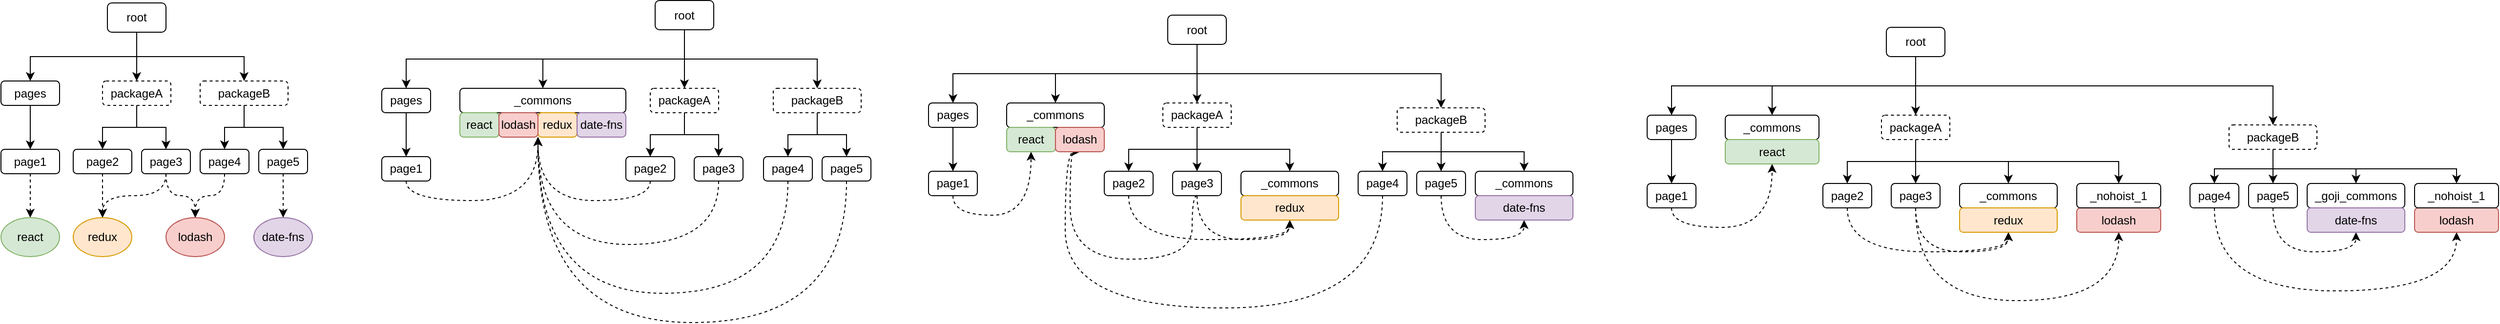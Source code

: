 <mxfile version="15.5.6" type="device"><diagram name="Page-1" id="ad52d381-51e7-2e0d-a935-2d0ddd2fd229"><mxGraphModel dx="1042" dy="622" grid="1" gridSize="10" guides="1" tooltips="1" connect="1" arrows="1" fold="1" page="1" pageScale="1" pageWidth="1100" pageHeight="850" background="none" math="0" shadow="0"><root><mxCell id="0"/><mxCell id="1" parent="0"/><mxCell id="3yMsv1uQLVsavpETTikr-3" value="" style="edgeStyle=orthogonalEdgeStyle;rounded=0;orthogonalLoop=1;jettySize=auto;html=1;" parent="1" source="3yMsv1uQLVsavpETTikr-1" target="3yMsv1uQLVsavpETTikr-2" edge="1"><mxGeometry relative="1" as="geometry"/></mxCell><mxCell id="3yMsv1uQLVsavpETTikr-6" style="edgeStyle=orthogonalEdgeStyle;rounded=0;orthogonalLoop=1;jettySize=auto;html=1;exitX=0.5;exitY=1;exitDx=0;exitDy=0;entryX=0.5;entryY=0;entryDx=0;entryDy=0;" parent="1" source="3yMsv1uQLVsavpETTikr-1" target="3yMsv1uQLVsavpETTikr-5" edge="1"><mxGeometry relative="1" as="geometry"/></mxCell><mxCell id="3yMsv1uQLVsavpETTikr-7" style="edgeStyle=orthogonalEdgeStyle;rounded=0;orthogonalLoop=1;jettySize=auto;html=1;exitX=0.5;exitY=1;exitDx=0;exitDy=0;entryX=0.5;entryY=0;entryDx=0;entryDy=0;" parent="1" source="3yMsv1uQLVsavpETTikr-1" target="3yMsv1uQLVsavpETTikr-4" edge="1"><mxGeometry relative="1" as="geometry"/></mxCell><mxCell id="3yMsv1uQLVsavpETTikr-1" value="root" style="rounded=1;whiteSpace=wrap;html=1;" parent="1" vertex="1"><mxGeometry x="159" y="50" width="60" height="30" as="geometry"/></mxCell><mxCell id="3yMsv1uQLVsavpETTikr-13" style="edgeStyle=orthogonalEdgeStyle;rounded=0;orthogonalLoop=1;jettySize=auto;html=1;exitX=0.5;exitY=1;exitDx=0;exitDy=0;entryX=0.5;entryY=0;entryDx=0;entryDy=0;" parent="1" source="3yMsv1uQLVsavpETTikr-2" target="3yMsv1uQLVsavpETTikr-8" edge="1"><mxGeometry relative="1" as="geometry"/></mxCell><mxCell id="3yMsv1uQLVsavpETTikr-14" style="edgeStyle=orthogonalEdgeStyle;rounded=0;orthogonalLoop=1;jettySize=auto;html=1;exitX=0.5;exitY=1;exitDx=0;exitDy=0;entryX=0.5;entryY=0;entryDx=0;entryDy=0;" parent="1" source="3yMsv1uQLVsavpETTikr-2" target="3yMsv1uQLVsavpETTikr-10" edge="1"><mxGeometry relative="1" as="geometry"/></mxCell><mxCell id="3yMsv1uQLVsavpETTikr-2" value="packageA" style="whiteSpace=wrap;html=1;rounded=1;dashed=1;" parent="1" vertex="1"><mxGeometry x="154" y="130" width="70" height="25" as="geometry"/></mxCell><mxCell id="3yMsv1uQLVsavpETTikr-15" style="edgeStyle=orthogonalEdgeStyle;rounded=0;orthogonalLoop=1;jettySize=auto;html=1;exitX=0.5;exitY=1;exitDx=0;exitDy=0;entryX=0.5;entryY=0;entryDx=0;entryDy=0;" parent="1" source="3yMsv1uQLVsavpETTikr-4" target="3yMsv1uQLVsavpETTikr-11" edge="1"><mxGeometry relative="1" as="geometry"/></mxCell><mxCell id="3yMsv1uQLVsavpETTikr-16" style="edgeStyle=orthogonalEdgeStyle;rounded=0;orthogonalLoop=1;jettySize=auto;html=1;exitX=0.5;exitY=1;exitDx=0;exitDy=0;entryX=0.5;entryY=0;entryDx=0;entryDy=0;" parent="1" source="3yMsv1uQLVsavpETTikr-4" target="3yMsv1uQLVsavpETTikr-12" edge="1"><mxGeometry relative="1" as="geometry"/></mxCell><mxCell id="3yMsv1uQLVsavpETTikr-4" value="packageB" style="whiteSpace=wrap;html=1;rounded=1;dashed=1;" parent="1" vertex="1"><mxGeometry x="254" y="130" width="90" height="25" as="geometry"/></mxCell><mxCell id="3yMsv1uQLVsavpETTikr-17" style="edgeStyle=orthogonalEdgeStyle;rounded=0;orthogonalLoop=1;jettySize=auto;html=1;exitX=0.5;exitY=1;exitDx=0;exitDy=0;entryX=0.5;entryY=0;entryDx=0;entryDy=0;" parent="1" source="3yMsv1uQLVsavpETTikr-5" target="3yMsv1uQLVsavpETTikr-9" edge="1"><mxGeometry relative="1" as="geometry"/></mxCell><mxCell id="3yMsv1uQLVsavpETTikr-5" value="pages" style="whiteSpace=wrap;html=1;rounded=1;" parent="1" vertex="1"><mxGeometry x="50" y="130" width="60" height="25" as="geometry"/></mxCell><mxCell id="3yMsv1uQLVsavpETTikr-23" style="edgeStyle=orthogonalEdgeStyle;curved=1;orthogonalLoop=1;jettySize=auto;html=1;exitX=0.5;exitY=1;exitDx=0;exitDy=0;entryX=0.5;entryY=0;entryDx=0;entryDy=0;dashed=1;" parent="1" source="3yMsv1uQLVsavpETTikr-8" target="3yMsv1uQLVsavpETTikr-19" edge="1"><mxGeometry relative="1" as="geometry"/></mxCell><mxCell id="3yMsv1uQLVsavpETTikr-8" value="page2" style="whiteSpace=wrap;html=1;rounded=1;" parent="1" vertex="1"><mxGeometry x="124" y="200" width="60" height="25" as="geometry"/></mxCell><mxCell id="3yMsv1uQLVsavpETTikr-22" style="edgeStyle=orthogonalEdgeStyle;orthogonalLoop=1;jettySize=auto;html=1;exitX=0.5;exitY=1;exitDx=0;exitDy=0;entryX=0.5;entryY=0;entryDx=0;entryDy=0;curved=1;dashed=1;" parent="1" source="3yMsv1uQLVsavpETTikr-9" target="3yMsv1uQLVsavpETTikr-18" edge="1"><mxGeometry relative="1" as="geometry"/></mxCell><mxCell id="3yMsv1uQLVsavpETTikr-9" value="page1" style="whiteSpace=wrap;html=1;rounded=1;" parent="1" vertex="1"><mxGeometry x="50" y="200" width="60" height="25" as="geometry"/></mxCell><mxCell id="3yMsv1uQLVsavpETTikr-24" style="edgeStyle=orthogonalEdgeStyle;curved=1;orthogonalLoop=1;jettySize=auto;html=1;exitX=0.5;exitY=1;exitDx=0;exitDy=0;entryX=0.5;entryY=0;entryDx=0;entryDy=0;dashed=1;" parent="1" source="3yMsv1uQLVsavpETTikr-10" target="3yMsv1uQLVsavpETTikr-19" edge="1"><mxGeometry relative="1" as="geometry"/></mxCell><mxCell id="3yMsv1uQLVsavpETTikr-25" style="edgeStyle=orthogonalEdgeStyle;curved=1;orthogonalLoop=1;jettySize=auto;html=1;exitX=0.5;exitY=1;exitDx=0;exitDy=0;entryX=0.5;entryY=0;entryDx=0;entryDy=0;dashed=1;" parent="1" source="3yMsv1uQLVsavpETTikr-10" target="3yMsv1uQLVsavpETTikr-20" edge="1"><mxGeometry relative="1" as="geometry"/></mxCell><mxCell id="3yMsv1uQLVsavpETTikr-10" value="page3" style="whiteSpace=wrap;html=1;rounded=1;" parent="1" vertex="1"><mxGeometry x="194" y="200" width="50" height="25" as="geometry"/></mxCell><mxCell id="3yMsv1uQLVsavpETTikr-26" style="edgeStyle=orthogonalEdgeStyle;curved=1;orthogonalLoop=1;jettySize=auto;html=1;exitX=0.5;exitY=1;exitDx=0;exitDy=0;entryX=0.5;entryY=0;entryDx=0;entryDy=0;dashed=1;" parent="1" source="3yMsv1uQLVsavpETTikr-11" target="3yMsv1uQLVsavpETTikr-20" edge="1"><mxGeometry relative="1" as="geometry"/></mxCell><mxCell id="3yMsv1uQLVsavpETTikr-11" value="page4" style="whiteSpace=wrap;html=1;rounded=1;" parent="1" vertex="1"><mxGeometry x="254" y="200" width="50" height="25" as="geometry"/></mxCell><mxCell id="3yMsv1uQLVsavpETTikr-27" style="edgeStyle=orthogonalEdgeStyle;curved=1;orthogonalLoop=1;jettySize=auto;html=1;exitX=0.5;exitY=1;exitDx=0;exitDy=0;entryX=0.5;entryY=0;entryDx=0;entryDy=0;dashed=1;" parent="1" source="3yMsv1uQLVsavpETTikr-12" target="3yMsv1uQLVsavpETTikr-21" edge="1"><mxGeometry relative="1" as="geometry"/></mxCell><mxCell id="3yMsv1uQLVsavpETTikr-12" value="page5" style="whiteSpace=wrap;html=1;rounded=1;" parent="1" vertex="1"><mxGeometry x="314" y="200" width="50" height="25" as="geometry"/></mxCell><mxCell id="3yMsv1uQLVsavpETTikr-18" value="react" style="ellipse;whiteSpace=wrap;html=1;fillColor=#d5e8d4;strokeColor=#82b366;" parent="1" vertex="1"><mxGeometry x="50" y="270" width="60" height="40" as="geometry"/></mxCell><mxCell id="3yMsv1uQLVsavpETTikr-19" value="redux" style="ellipse;whiteSpace=wrap;html=1;fillColor=#ffe6cc;strokeColor=#d79b00;" parent="1" vertex="1"><mxGeometry x="124" y="270" width="60" height="40" as="geometry"/></mxCell><mxCell id="3yMsv1uQLVsavpETTikr-20" value="lodash" style="ellipse;whiteSpace=wrap;html=1;fillColor=#f8cecc;strokeColor=#b85450;" parent="1" vertex="1"><mxGeometry x="219" y="270" width="60" height="40" as="geometry"/></mxCell><mxCell id="3yMsv1uQLVsavpETTikr-21" value="date-fns" style="ellipse;whiteSpace=wrap;html=1;fillColor=#e1d5e7;strokeColor=#9673a6;" parent="1" vertex="1"><mxGeometry x="309" y="270" width="60" height="40" as="geometry"/></mxCell><mxCell id="3yMsv1uQLVsavpETTikr-29" value="" style="edgeStyle=orthogonalEdgeStyle;rounded=0;orthogonalLoop=1;jettySize=auto;html=1;" parent="1" source="3yMsv1uQLVsavpETTikr-32" target="3yMsv1uQLVsavpETTikr-35" edge="1"><mxGeometry relative="1" as="geometry"/></mxCell><mxCell id="3yMsv1uQLVsavpETTikr-30" style="edgeStyle=orthogonalEdgeStyle;rounded=0;orthogonalLoop=1;jettySize=auto;html=1;exitX=0.5;exitY=1;exitDx=0;exitDy=0;entryX=0.5;entryY=0;entryDx=0;entryDy=0;" parent="1" source="3yMsv1uQLVsavpETTikr-32" target="3yMsv1uQLVsavpETTikr-40" edge="1"><mxGeometry relative="1" as="geometry"/></mxCell><mxCell id="3yMsv1uQLVsavpETTikr-31" style="edgeStyle=orthogonalEdgeStyle;rounded=0;orthogonalLoop=1;jettySize=auto;html=1;exitX=0.5;exitY=1;exitDx=0;exitDy=0;entryX=0.5;entryY=0;entryDx=0;entryDy=0;" parent="1" source="3yMsv1uQLVsavpETTikr-32" target="3yMsv1uQLVsavpETTikr-38" edge="1"><mxGeometry relative="1" as="geometry"><Array as="points"><mxPoint x="1275" y="122.54"/><mxPoint x="1525" y="122.54"/></Array></mxGeometry></mxCell><mxCell id="3yMsv1uQLVsavpETTikr-32" value="root" style="rounded=1;whiteSpace=wrap;html=1;" parent="1" vertex="1"><mxGeometry x="1245" y="62.54" width="60" height="30" as="geometry"/></mxCell><mxCell id="3yMsv1uQLVsavpETTikr-33" style="edgeStyle=orthogonalEdgeStyle;rounded=0;orthogonalLoop=1;jettySize=auto;html=1;exitX=0.5;exitY=1;exitDx=0;exitDy=0;entryX=0.5;entryY=0;entryDx=0;entryDy=0;" parent="1" source="3yMsv1uQLVsavpETTikr-35" target="3yMsv1uQLVsavpETTikr-42" edge="1"><mxGeometry relative="1" as="geometry"/></mxCell><mxCell id="3yMsv1uQLVsavpETTikr-34" style="edgeStyle=orthogonalEdgeStyle;rounded=0;orthogonalLoop=1;jettySize=auto;html=1;exitX=0.5;exitY=1;exitDx=0;exitDy=0;entryX=0.5;entryY=0;entryDx=0;entryDy=0;" parent="1" source="3yMsv1uQLVsavpETTikr-35" target="3yMsv1uQLVsavpETTikr-47" edge="1"><mxGeometry relative="1" as="geometry"/></mxCell><mxCell id="3yMsv1uQLVsavpETTikr-35" value="packageA" style="whiteSpace=wrap;html=1;rounded=1;dashed=1;" parent="1" vertex="1"><mxGeometry x="1240" y="152.54" width="70" height="25" as="geometry"/></mxCell><mxCell id="3yMsv1uQLVsavpETTikr-36" style="edgeStyle=orthogonalEdgeStyle;rounded=0;orthogonalLoop=1;jettySize=auto;html=1;exitX=0.5;exitY=1;exitDx=0;exitDy=0;entryX=0.5;entryY=0;entryDx=0;entryDy=0;" parent="1" source="3yMsv1uQLVsavpETTikr-38" target="3yMsv1uQLVsavpETTikr-49" edge="1"><mxGeometry relative="1" as="geometry"/></mxCell><mxCell id="3yMsv1uQLVsavpETTikr-37" style="edgeStyle=orthogonalEdgeStyle;rounded=0;orthogonalLoop=1;jettySize=auto;html=1;exitX=0.5;exitY=1;exitDx=0;exitDy=0;entryX=0.5;entryY=0;entryDx=0;entryDy=0;" parent="1" source="3yMsv1uQLVsavpETTikr-38" target="3yMsv1uQLVsavpETTikr-51" edge="1"><mxGeometry relative="1" as="geometry"/></mxCell><mxCell id="3yMsv1uQLVsavpETTikr-38" value="packageB" style="whiteSpace=wrap;html=1;rounded=1;dashed=1;" parent="1" vertex="1"><mxGeometry x="1480" y="157.54" width="90" height="25" as="geometry"/></mxCell><mxCell id="3yMsv1uQLVsavpETTikr-39" style="edgeStyle=orthogonalEdgeStyle;rounded=0;orthogonalLoop=1;jettySize=auto;html=1;exitX=0.5;exitY=1;exitDx=0;exitDy=0;entryX=0.5;entryY=0;entryDx=0;entryDy=0;" parent="1" source="3yMsv1uQLVsavpETTikr-40" target="3yMsv1uQLVsavpETTikr-44" edge="1"><mxGeometry relative="1" as="geometry"/></mxCell><mxCell id="3yMsv1uQLVsavpETTikr-40" value="pages" style="whiteSpace=wrap;html=1;rounded=1;" parent="1" vertex="1"><mxGeometry x="1000" y="152.54" width="50" height="25" as="geometry"/></mxCell><mxCell id="3yMsv1uQLVsavpETTikr-73" style="edgeStyle=orthogonalEdgeStyle;curved=1;orthogonalLoop=1;jettySize=auto;html=1;exitX=0.5;exitY=1;exitDx=0;exitDy=0;entryX=0.5;entryY=1;entryDx=0;entryDy=0;dashed=1;" parent="1" source="3yMsv1uQLVsavpETTikr-42" target="3yMsv1uQLVsavpETTikr-61" edge="1"><mxGeometry relative="1" as="geometry"/></mxCell><mxCell id="3yMsv1uQLVsavpETTikr-42" value="page2" style="whiteSpace=wrap;html=1;rounded=1;" parent="1" vertex="1"><mxGeometry x="1180" y="222.54" width="50" height="25" as="geometry"/></mxCell><mxCell id="3yMsv1uQLVsavpETTikr-43" style="edgeStyle=orthogonalEdgeStyle;orthogonalLoop=1;jettySize=auto;html=1;exitX=0.5;exitY=1;exitDx=0;exitDy=0;entryX=0.5;entryY=1;entryDx=0;entryDy=0;curved=1;dashed=1;" parent="1" source="3yMsv1uQLVsavpETTikr-44" target="3yMsv1uQLVsavpETTikr-57" edge="1"><mxGeometry relative="1" as="geometry"><mxPoint x="1006" y="302.54" as="targetPoint"/></mxGeometry></mxCell><mxCell id="3yMsv1uQLVsavpETTikr-44" value="page1" style="whiteSpace=wrap;html=1;rounded=1;" parent="1" vertex="1"><mxGeometry x="1000" y="222.54" width="50" height="25" as="geometry"/></mxCell><mxCell id="3yMsv1uQLVsavpETTikr-71" style="edgeStyle=orthogonalEdgeStyle;curved=1;orthogonalLoop=1;jettySize=auto;html=1;exitX=0.5;exitY=1;exitDx=0;exitDy=0;entryX=0.5;entryY=1;entryDx=0;entryDy=0;dashed=1;" parent="1" source="3yMsv1uQLVsavpETTikr-47" target="3yMsv1uQLVsavpETTikr-62" edge="1"><mxGeometry relative="1" as="geometry"><Array as="points"><mxPoint x="1270" y="247.54"/><mxPoint x="1270" y="312.54"/><mxPoint x="1145" y="312.54"/></Array></mxGeometry></mxCell><mxCell id="3yMsv1uQLVsavpETTikr-72" style="edgeStyle=orthogonalEdgeStyle;curved=1;orthogonalLoop=1;jettySize=auto;html=1;exitX=0.5;exitY=1;exitDx=0;exitDy=0;entryX=0.5;entryY=1;entryDx=0;entryDy=0;dashed=1;" parent="1" source="3yMsv1uQLVsavpETTikr-47" target="3yMsv1uQLVsavpETTikr-61" edge="1"><mxGeometry relative="1" as="geometry"/></mxCell><mxCell id="3yMsv1uQLVsavpETTikr-47" value="page3" style="whiteSpace=wrap;html=1;rounded=1;" parent="1" vertex="1"><mxGeometry x="1250" y="222.54" width="50" height="25" as="geometry"/></mxCell><mxCell id="3yMsv1uQLVsavpETTikr-48" style="edgeStyle=orthogonalEdgeStyle;curved=1;orthogonalLoop=1;jettySize=auto;html=1;exitX=0.5;exitY=1;exitDx=0;exitDy=0;entryX=0.5;entryY=1;entryDx=0;entryDy=0;dashed=1;" parent="1" source="3yMsv1uQLVsavpETTikr-49" target="3yMsv1uQLVsavpETTikr-62" edge="1"><mxGeometry relative="1" as="geometry"><mxPoint x="1426" y="342.54" as="targetPoint"/><Array as="points"><mxPoint x="1465" y="362.54"/><mxPoint x="1140" y="362.54"/><mxPoint x="1140" y="202.54"/></Array></mxGeometry></mxCell><mxCell id="3yMsv1uQLVsavpETTikr-49" value="page4" style="whiteSpace=wrap;html=1;rounded=1;" parent="1" vertex="1"><mxGeometry x="1440" y="222.54" width="50" height="25" as="geometry"/></mxCell><mxCell id="3yMsv1uQLVsavpETTikr-50" style="edgeStyle=orthogonalEdgeStyle;curved=1;orthogonalLoop=1;jettySize=auto;html=1;exitX=0.5;exitY=1;exitDx=0;exitDy=0;entryX=0.5;entryY=1;entryDx=0;entryDy=0;dashed=1;" parent="1" source="3yMsv1uQLVsavpETTikr-51" target="3yMsv1uQLVsavpETTikr-67" edge="1"><mxGeometry relative="1" as="geometry"><mxPoint x="1656" y="302.54" as="targetPoint"/></mxGeometry></mxCell><mxCell id="3yMsv1uQLVsavpETTikr-51" value="page5" style="whiteSpace=wrap;html=1;rounded=1;" parent="1" vertex="1"><mxGeometry x="1500" y="222.54" width="50" height="25" as="geometry"/></mxCell><mxCell id="3yMsv1uQLVsavpETTikr-56" value="_commons" style="whiteSpace=wrap;html=1;rounded=1;" parent="1" vertex="1"><mxGeometry x="1080" y="152.54" width="100" height="25" as="geometry"/></mxCell><mxCell id="3yMsv1uQLVsavpETTikr-57" value="react" style="rounded=1;whiteSpace=wrap;html=1;fillColor=#d5e8d4;strokeColor=#82b366;" parent="1" vertex="1"><mxGeometry x="1080" y="177.54" width="50" height="25" as="geometry"/></mxCell><mxCell id="3yMsv1uQLVsavpETTikr-59" style="edgeStyle=orthogonalEdgeStyle;rounded=0;orthogonalLoop=1;jettySize=auto;html=1;exitX=0.5;exitY=1;exitDx=0;exitDy=0;entryX=0.5;entryY=0;entryDx=0;entryDy=0;" parent="1" source="3yMsv1uQLVsavpETTikr-32" target="3yMsv1uQLVsavpETTikr-56" edge="1"><mxGeometry relative="1" as="geometry"><mxPoint x="1295" y="112.54" as="sourcePoint"/><mxPoint x="965" y="162.54" as="targetPoint"/></mxGeometry></mxCell><mxCell id="3yMsv1uQLVsavpETTikr-60" value="_commons" style="whiteSpace=wrap;html=1;rounded=1;" parent="1" vertex="1"><mxGeometry x="1320" y="222.54" width="100" height="25" as="geometry"/></mxCell><mxCell id="3yMsv1uQLVsavpETTikr-61" value="redux" style="rounded=1;whiteSpace=wrap;html=1;fillColor=#ffe6cc;strokeColor=#d79b00;" parent="1" vertex="1"><mxGeometry x="1320" y="247.54" width="100" height="25" as="geometry"/></mxCell><mxCell id="3yMsv1uQLVsavpETTikr-62" value="lodash" style="rounded=1;whiteSpace=wrap;html=1;fillColor=#f8cecc;strokeColor=#b85450;" parent="1" vertex="1"><mxGeometry x="1130" y="177.54" width="50" height="25" as="geometry"/></mxCell><mxCell id="3yMsv1uQLVsavpETTikr-65" style="edgeStyle=orthogonalEdgeStyle;rounded=0;orthogonalLoop=1;jettySize=auto;html=1;exitX=0.5;exitY=1;exitDx=0;exitDy=0;entryX=0.5;entryY=0;entryDx=0;entryDy=0;" parent="1" source="3yMsv1uQLVsavpETTikr-35" target="3yMsv1uQLVsavpETTikr-60" edge="1"><mxGeometry relative="1" as="geometry"><mxPoint x="1375" y="187.54" as="sourcePoint"/><mxPoint x="1315" y="232.54" as="targetPoint"/></mxGeometry></mxCell><mxCell id="3yMsv1uQLVsavpETTikr-66" value="_commons" style="whiteSpace=wrap;html=1;rounded=1;" parent="1" vertex="1"><mxGeometry x="1560" y="222.54" width="100" height="25" as="geometry"/></mxCell><mxCell id="3yMsv1uQLVsavpETTikr-67" value="date-fns" style="rounded=1;whiteSpace=wrap;html=1;fillColor=#e1d5e7;strokeColor=#9673a6;" parent="1" vertex="1"><mxGeometry x="1560" y="247.54" width="100" height="25" as="geometry"/></mxCell><mxCell id="3yMsv1uQLVsavpETTikr-68" style="edgeStyle=orthogonalEdgeStyle;rounded=0;orthogonalLoop=1;jettySize=auto;html=1;exitX=0.5;exitY=1;exitDx=0;exitDy=0;entryX=0.5;entryY=0;entryDx=0;entryDy=0;" parent="1" source="3yMsv1uQLVsavpETTikr-38" target="3yMsv1uQLVsavpETTikr-66" edge="1"><mxGeometry relative="1" as="geometry"><mxPoint x="1665" y="187.54" as="sourcePoint"/><mxPoint x="1545" y="232.54" as="targetPoint"/></mxGeometry></mxCell><mxCell id="3yMsv1uQLVsavpETTikr-74" value="" style="edgeStyle=orthogonalEdgeStyle;rounded=0;orthogonalLoop=1;jettySize=auto;html=1;" parent="1" source="3yMsv1uQLVsavpETTikr-77" target="3yMsv1uQLVsavpETTikr-80" edge="1"><mxGeometry relative="1" as="geometry"/></mxCell><mxCell id="3yMsv1uQLVsavpETTikr-75" style="edgeStyle=orthogonalEdgeStyle;rounded=0;orthogonalLoop=1;jettySize=auto;html=1;exitX=0.5;exitY=1;exitDx=0;exitDy=0;entryX=0.5;entryY=0;entryDx=0;entryDy=0;" parent="1" source="3yMsv1uQLVsavpETTikr-77" target="3yMsv1uQLVsavpETTikr-85" edge="1"><mxGeometry relative="1" as="geometry"/></mxCell><mxCell id="3yMsv1uQLVsavpETTikr-76" style="edgeStyle=orthogonalEdgeStyle;rounded=0;orthogonalLoop=1;jettySize=auto;html=1;exitX=0.5;exitY=1;exitDx=0;exitDy=0;entryX=0.5;entryY=0;entryDx=0;entryDy=0;" parent="1" source="3yMsv1uQLVsavpETTikr-77" target="3yMsv1uQLVsavpETTikr-83" edge="1"><mxGeometry relative="1" as="geometry"><Array as="points"><mxPoint x="2011" y="135.04"/><mxPoint x="2377" y="135.04"/></Array></mxGeometry></mxCell><mxCell id="3yMsv1uQLVsavpETTikr-77" value="root" style="rounded=1;whiteSpace=wrap;html=1;" parent="1" vertex="1"><mxGeometry x="1981" y="75.04" width="60" height="30" as="geometry"/></mxCell><mxCell id="3yMsv1uQLVsavpETTikr-78" style="edgeStyle=orthogonalEdgeStyle;rounded=0;orthogonalLoop=1;jettySize=auto;html=1;exitX=0.5;exitY=1;exitDx=0;exitDy=0;entryX=0.5;entryY=0;entryDx=0;entryDy=0;" parent="1" source="3yMsv1uQLVsavpETTikr-80" target="3yMsv1uQLVsavpETTikr-87" edge="1"><mxGeometry relative="1" as="geometry"/></mxCell><mxCell id="3yMsv1uQLVsavpETTikr-79" style="edgeStyle=orthogonalEdgeStyle;rounded=0;orthogonalLoop=1;jettySize=auto;html=1;exitX=0.5;exitY=1;exitDx=0;exitDy=0;entryX=0.5;entryY=0;entryDx=0;entryDy=0;" parent="1" source="3yMsv1uQLVsavpETTikr-80" target="3yMsv1uQLVsavpETTikr-92" edge="1"><mxGeometry relative="1" as="geometry"/></mxCell><mxCell id="3yMsv1uQLVsavpETTikr-80" value="packageA" style="whiteSpace=wrap;html=1;rounded=1;dashed=1;" parent="1" vertex="1"><mxGeometry x="1976" y="165.04" width="70" height="25" as="geometry"/></mxCell><mxCell id="3yMsv1uQLVsavpETTikr-81" style="edgeStyle=orthogonalEdgeStyle;rounded=0;orthogonalLoop=1;jettySize=auto;html=1;exitX=0.5;exitY=1;exitDx=0;exitDy=0;entryX=0.5;entryY=0;entryDx=0;entryDy=0;" parent="1" source="3yMsv1uQLVsavpETTikr-83" target="3yMsv1uQLVsavpETTikr-94" edge="1"><mxGeometry relative="1" as="geometry"/></mxCell><mxCell id="3yMsv1uQLVsavpETTikr-82" style="edgeStyle=orthogonalEdgeStyle;rounded=0;orthogonalLoop=1;jettySize=auto;html=1;exitX=0.5;exitY=1;exitDx=0;exitDy=0;entryX=0.5;entryY=0;entryDx=0;entryDy=0;" parent="1" source="3yMsv1uQLVsavpETTikr-83" target="3yMsv1uQLVsavpETTikr-96" edge="1"><mxGeometry relative="1" as="geometry"/></mxCell><mxCell id="iMiT7_B_lI-NU_l9XyuN-36" style="edgeStyle=orthogonalEdgeStyle;rounded=0;orthogonalLoop=1;jettySize=auto;html=1;exitX=0.5;exitY=1;exitDx=0;exitDy=0;entryX=0.5;entryY=0;entryDx=0;entryDy=0;" edge="1" parent="1" source="3yMsv1uQLVsavpETTikr-83" target="3yMsv1uQLVsavpETTikr-113"><mxGeometry relative="1" as="geometry"><Array as="points"><mxPoint x="2377" y="220"/><mxPoint x="2565" y="220"/></Array></mxGeometry></mxCell><mxCell id="3yMsv1uQLVsavpETTikr-83" value="packageB" style="whiteSpace=wrap;html=1;rounded=1;dashed=1;" parent="1" vertex="1"><mxGeometry x="2332" y="175.04" width="90" height="25" as="geometry"/></mxCell><mxCell id="3yMsv1uQLVsavpETTikr-84" style="edgeStyle=orthogonalEdgeStyle;rounded=0;orthogonalLoop=1;jettySize=auto;html=1;exitX=0.5;exitY=1;exitDx=0;exitDy=0;entryX=0.5;entryY=0;entryDx=0;entryDy=0;" parent="1" source="3yMsv1uQLVsavpETTikr-85" target="3yMsv1uQLVsavpETTikr-89" edge="1"><mxGeometry relative="1" as="geometry"/></mxCell><mxCell id="3yMsv1uQLVsavpETTikr-85" value="pages" style="whiteSpace=wrap;html=1;rounded=1;" parent="1" vertex="1"><mxGeometry x="1736" y="165.04" width="50" height="25" as="geometry"/></mxCell><mxCell id="3yMsv1uQLVsavpETTikr-86" style="edgeStyle=orthogonalEdgeStyle;curved=1;orthogonalLoop=1;jettySize=auto;html=1;exitX=0.5;exitY=1;exitDx=0;exitDy=0;entryX=0.5;entryY=1;entryDx=0;entryDy=0;dashed=1;" parent="1" source="3yMsv1uQLVsavpETTikr-87" target="3yMsv1uQLVsavpETTikr-101" edge="1"><mxGeometry relative="1" as="geometry"/></mxCell><mxCell id="3yMsv1uQLVsavpETTikr-87" value="page2" style="whiteSpace=wrap;html=1;rounded=1;" parent="1" vertex="1"><mxGeometry x="1916" y="235.04" width="50" height="25" as="geometry"/></mxCell><mxCell id="3yMsv1uQLVsavpETTikr-88" style="edgeStyle=orthogonalEdgeStyle;orthogonalLoop=1;jettySize=auto;html=1;exitX=0.5;exitY=1;exitDx=0;exitDy=0;entryX=0.5;entryY=1;entryDx=0;entryDy=0;curved=1;dashed=1;" parent="1" source="3yMsv1uQLVsavpETTikr-89" target="3yMsv1uQLVsavpETTikr-98" edge="1"><mxGeometry relative="1" as="geometry"><mxPoint x="1742" y="315.04" as="targetPoint"/></mxGeometry></mxCell><mxCell id="3yMsv1uQLVsavpETTikr-89" value="page1" style="whiteSpace=wrap;html=1;rounded=1;" parent="1" vertex="1"><mxGeometry x="1736" y="235.04" width="50" height="25" as="geometry"/></mxCell><mxCell id="3yMsv1uQLVsavpETTikr-91" style="edgeStyle=orthogonalEdgeStyle;curved=1;orthogonalLoop=1;jettySize=auto;html=1;exitX=0.5;exitY=1;exitDx=0;exitDy=0;entryX=0.5;entryY=1;entryDx=0;entryDy=0;dashed=1;" parent="1" source="3yMsv1uQLVsavpETTikr-92" target="3yMsv1uQLVsavpETTikr-101" edge="1"><mxGeometry relative="1" as="geometry"/></mxCell><mxCell id="3yMsv1uQLVsavpETTikr-115" style="edgeStyle=orthogonalEdgeStyle;curved=1;orthogonalLoop=1;jettySize=auto;html=1;exitX=0.5;exitY=1;exitDx=0;exitDy=0;entryX=0.5;entryY=1;entryDx=0;entryDy=0;dashed=1;" parent="1" source="3yMsv1uQLVsavpETTikr-92" target="3yMsv1uQLVsavpETTikr-107" edge="1"><mxGeometry relative="1" as="geometry"><Array as="points"><mxPoint x="2011" y="355.04"/><mxPoint x="2219" y="355.04"/></Array></mxGeometry></mxCell><mxCell id="3yMsv1uQLVsavpETTikr-92" value="page3" style="whiteSpace=wrap;html=1;rounded=1;" parent="1" vertex="1"><mxGeometry x="1986" y="235.04" width="50" height="25" as="geometry"/></mxCell><mxCell id="3yMsv1uQLVsavpETTikr-114" style="edgeStyle=orthogonalEdgeStyle;curved=1;orthogonalLoop=1;jettySize=auto;html=1;exitX=0.5;exitY=1;exitDx=0;exitDy=0;entryX=0.5;entryY=1;entryDx=0;entryDy=0;dashed=1;" parent="1" source="3yMsv1uQLVsavpETTikr-94" target="3yMsv1uQLVsavpETTikr-112" edge="1"><mxGeometry relative="1" as="geometry"><Array as="points"><mxPoint x="2317" y="345.04"/><mxPoint x="2565" y="345.04"/></Array></mxGeometry></mxCell><mxCell id="3yMsv1uQLVsavpETTikr-94" value="page4" style="whiteSpace=wrap;html=1;rounded=1;" parent="1" vertex="1"><mxGeometry x="2292" y="235.04" width="50" height="25" as="geometry"/></mxCell><mxCell id="3yMsv1uQLVsavpETTikr-95" style="edgeStyle=orthogonalEdgeStyle;curved=1;orthogonalLoop=1;jettySize=auto;html=1;exitX=0.5;exitY=1;exitDx=0;exitDy=0;entryX=0.5;entryY=1;entryDx=0;entryDy=0;dashed=1;" parent="1" source="3yMsv1uQLVsavpETTikr-96" target="3yMsv1uQLVsavpETTikr-105" edge="1"><mxGeometry relative="1" as="geometry"><mxPoint x="2508" y="320.04" as="targetPoint"/></mxGeometry></mxCell><mxCell id="3yMsv1uQLVsavpETTikr-96" value="page5" style="whiteSpace=wrap;html=1;rounded=1;" parent="1" vertex="1"><mxGeometry x="2352" y="235.04" width="50" height="25" as="geometry"/></mxCell><mxCell id="3yMsv1uQLVsavpETTikr-97" value="_commons" style="whiteSpace=wrap;html=1;rounded=1;" parent="1" vertex="1"><mxGeometry x="1816" y="165.04" width="96" height="25" as="geometry"/></mxCell><mxCell id="3yMsv1uQLVsavpETTikr-98" value="react" style="rounded=1;whiteSpace=wrap;html=1;fillColor=#d5e8d4;strokeColor=#82b366;" parent="1" vertex="1"><mxGeometry x="1816" y="190.04" width="96" height="25" as="geometry"/></mxCell><mxCell id="3yMsv1uQLVsavpETTikr-99" style="edgeStyle=orthogonalEdgeStyle;rounded=0;orthogonalLoop=1;jettySize=auto;html=1;exitX=0.5;exitY=1;exitDx=0;exitDy=0;entryX=0.5;entryY=0;entryDx=0;entryDy=0;" parent="1" source="3yMsv1uQLVsavpETTikr-77" target="3yMsv1uQLVsavpETTikr-97" edge="1"><mxGeometry relative="1" as="geometry"><mxPoint x="2031" y="125.04" as="sourcePoint"/><mxPoint x="1701" y="175.04" as="targetPoint"/></mxGeometry></mxCell><mxCell id="3yMsv1uQLVsavpETTikr-100" value="_commons" style="whiteSpace=wrap;html=1;rounded=1;" parent="1" vertex="1"><mxGeometry x="2056" y="235.04" width="100" height="25" as="geometry"/></mxCell><mxCell id="3yMsv1uQLVsavpETTikr-101" value="redux" style="rounded=1;whiteSpace=wrap;html=1;fillColor=#ffe6cc;strokeColor=#d79b00;" parent="1" vertex="1"><mxGeometry x="2056" y="260.04" width="100" height="25" as="geometry"/></mxCell><mxCell id="3yMsv1uQLVsavpETTikr-103" style="edgeStyle=orthogonalEdgeStyle;rounded=0;orthogonalLoop=1;jettySize=auto;html=1;exitX=0.5;exitY=1;exitDx=0;exitDy=0;entryX=0.5;entryY=0;entryDx=0;entryDy=0;" parent="1" source="3yMsv1uQLVsavpETTikr-80" target="3yMsv1uQLVsavpETTikr-100" edge="1"><mxGeometry relative="1" as="geometry"><mxPoint x="2111" y="200.04" as="sourcePoint"/><mxPoint x="2051" y="245.04" as="targetPoint"/></mxGeometry></mxCell><mxCell id="3yMsv1uQLVsavpETTikr-104" value="_goji_commons" style="whiteSpace=wrap;html=1;rounded=1;" parent="1" vertex="1"><mxGeometry x="2412" y="235.04" width="100" height="25" as="geometry"/></mxCell><mxCell id="3yMsv1uQLVsavpETTikr-105" value="date-fns" style="rounded=1;whiteSpace=wrap;html=1;fillColor=#e1d5e7;strokeColor=#9673a6;" parent="1" vertex="1"><mxGeometry x="2412" y="260.04" width="100" height="25" as="geometry"/></mxCell><mxCell id="3yMsv1uQLVsavpETTikr-106" style="edgeStyle=orthogonalEdgeStyle;rounded=0;orthogonalLoop=1;jettySize=auto;html=1;exitX=0.5;exitY=1;exitDx=0;exitDy=0;entryX=0.5;entryY=0;entryDx=0;entryDy=0;" parent="1" source="3yMsv1uQLVsavpETTikr-83" target="3yMsv1uQLVsavpETTikr-104" edge="1"><mxGeometry relative="1" as="geometry"><mxPoint x="2517" y="205.04" as="sourcePoint"/><mxPoint x="2397" y="250.04" as="targetPoint"/><Array as="points"><mxPoint x="2377" y="220.04"/><mxPoint x="2462" y="220.04"/></Array></mxGeometry></mxCell><mxCell id="3yMsv1uQLVsavpETTikr-107" value="lodash" style="rounded=1;whiteSpace=wrap;html=1;fillColor=#f8cecc;strokeColor=#b85450;" parent="1" vertex="1"><mxGeometry x="2176" y="260.04" width="86" height="25" as="geometry"/></mxCell><mxCell id="3yMsv1uQLVsavpETTikr-108" value="_nohoist_1" style="whiteSpace=wrap;html=1;rounded=1;" parent="1" vertex="1"><mxGeometry x="2176" y="235.04" width="86" height="25" as="geometry"/></mxCell><mxCell id="3yMsv1uQLVsavpETTikr-111" style="edgeStyle=orthogonalEdgeStyle;rounded=0;orthogonalLoop=1;jettySize=auto;html=1;exitX=0.5;exitY=1;exitDx=0;exitDy=0;" parent="1" source="3yMsv1uQLVsavpETTikr-80" target="3yMsv1uQLVsavpETTikr-108" edge="1"><mxGeometry relative="1" as="geometry"><mxPoint x="2021" y="200.04" as="sourcePoint"/><mxPoint x="2116" y="245.04" as="targetPoint"/></mxGeometry></mxCell><mxCell id="3yMsv1uQLVsavpETTikr-112" value="lodash" style="rounded=1;whiteSpace=wrap;html=1;fillColor=#f8cecc;strokeColor=#b85450;" parent="1" vertex="1"><mxGeometry x="2522" y="260.04" width="86" height="25" as="geometry"/></mxCell><mxCell id="3yMsv1uQLVsavpETTikr-113" value="_nohoist_1" style="whiteSpace=wrap;html=1;rounded=1;" parent="1" vertex="1"><mxGeometry x="2522" y="235.04" width="86" height="25" as="geometry"/></mxCell><mxCell id="iMiT7_B_lI-NU_l9XyuN-1" value="" style="edgeStyle=orthogonalEdgeStyle;rounded=0;orthogonalLoop=1;jettySize=auto;html=1;" edge="1" parent="1" source="iMiT7_B_lI-NU_l9XyuN-4" target="iMiT7_B_lI-NU_l9XyuN-7"><mxGeometry relative="1" as="geometry"/></mxCell><mxCell id="iMiT7_B_lI-NU_l9XyuN-2" style="edgeStyle=orthogonalEdgeStyle;rounded=0;orthogonalLoop=1;jettySize=auto;html=1;exitX=0.5;exitY=1;exitDx=0;exitDy=0;entryX=0.5;entryY=0;entryDx=0;entryDy=0;" edge="1" parent="1" source="iMiT7_B_lI-NU_l9XyuN-4" target="iMiT7_B_lI-NU_l9XyuN-12"><mxGeometry relative="1" as="geometry"/></mxCell><mxCell id="iMiT7_B_lI-NU_l9XyuN-4" value="root" style="rounded=1;whiteSpace=wrap;html=1;" vertex="1" parent="1"><mxGeometry x="720" y="47.5" width="60" height="30" as="geometry"/></mxCell><mxCell id="iMiT7_B_lI-NU_l9XyuN-5" style="edgeStyle=orthogonalEdgeStyle;rounded=0;orthogonalLoop=1;jettySize=auto;html=1;exitX=0.5;exitY=1;exitDx=0;exitDy=0;entryX=0.5;entryY=0;entryDx=0;entryDy=0;" edge="1" parent="1" source="iMiT7_B_lI-NU_l9XyuN-7" target="iMiT7_B_lI-NU_l9XyuN-14"><mxGeometry relative="1" as="geometry"/></mxCell><mxCell id="iMiT7_B_lI-NU_l9XyuN-6" style="edgeStyle=orthogonalEdgeStyle;rounded=0;orthogonalLoop=1;jettySize=auto;html=1;exitX=0.5;exitY=1;exitDx=0;exitDy=0;entryX=0.5;entryY=0;entryDx=0;entryDy=0;" edge="1" parent="1" source="iMiT7_B_lI-NU_l9XyuN-7" target="iMiT7_B_lI-NU_l9XyuN-19"><mxGeometry relative="1" as="geometry"/></mxCell><mxCell id="iMiT7_B_lI-NU_l9XyuN-7" value="packageA" style="whiteSpace=wrap;html=1;rounded=1;dashed=1;" vertex="1" parent="1"><mxGeometry x="715" y="137.5" width="70" height="25" as="geometry"/></mxCell><mxCell id="iMiT7_B_lI-NU_l9XyuN-8" style="edgeStyle=orthogonalEdgeStyle;rounded=0;orthogonalLoop=1;jettySize=auto;html=1;exitX=0.5;exitY=1;exitDx=0;exitDy=0;entryX=0.5;entryY=0;entryDx=0;entryDy=0;" edge="1" parent="1" source="iMiT7_B_lI-NU_l9XyuN-10" target="iMiT7_B_lI-NU_l9XyuN-21"><mxGeometry relative="1" as="geometry"/></mxCell><mxCell id="iMiT7_B_lI-NU_l9XyuN-9" style="edgeStyle=orthogonalEdgeStyle;rounded=0;orthogonalLoop=1;jettySize=auto;html=1;exitX=0.5;exitY=1;exitDx=0;exitDy=0;entryX=0.5;entryY=0;entryDx=0;entryDy=0;" edge="1" parent="1" source="iMiT7_B_lI-NU_l9XyuN-10" target="iMiT7_B_lI-NU_l9XyuN-23"><mxGeometry relative="1" as="geometry"/></mxCell><mxCell id="iMiT7_B_lI-NU_l9XyuN-10" value="packageB" style="whiteSpace=wrap;html=1;rounded=1;dashed=1;" vertex="1" parent="1"><mxGeometry x="841" y="137.5" width="90" height="25" as="geometry"/></mxCell><mxCell id="iMiT7_B_lI-NU_l9XyuN-11" style="edgeStyle=orthogonalEdgeStyle;rounded=0;orthogonalLoop=1;jettySize=auto;html=1;exitX=0.5;exitY=1;exitDx=0;exitDy=0;entryX=0.5;entryY=0;entryDx=0;entryDy=0;" edge="1" parent="1" source="iMiT7_B_lI-NU_l9XyuN-12" target="iMiT7_B_lI-NU_l9XyuN-16"><mxGeometry relative="1" as="geometry"/></mxCell><mxCell id="iMiT7_B_lI-NU_l9XyuN-12" value="pages" style="whiteSpace=wrap;html=1;rounded=1;" vertex="1" parent="1"><mxGeometry x="440" y="137.5" width="50" height="25" as="geometry"/></mxCell><mxCell id="iMiT7_B_lI-NU_l9XyuN-13" style="edgeStyle=orthogonalEdgeStyle;curved=1;orthogonalLoop=1;jettySize=auto;html=1;exitX=0.5;exitY=1;exitDx=0;exitDy=0;entryX=0;entryY=1;entryDx=0;entryDy=0;dashed=1;" edge="1" parent="1" source="iMiT7_B_lI-NU_l9XyuN-14" target="iMiT7_B_lI-NU_l9XyuN-28"><mxGeometry relative="1" as="geometry"/></mxCell><mxCell id="iMiT7_B_lI-NU_l9XyuN-14" value="page2" style="whiteSpace=wrap;html=1;rounded=1;" vertex="1" parent="1"><mxGeometry x="690" y="207.5" width="50" height="25" as="geometry"/></mxCell><mxCell id="iMiT7_B_lI-NU_l9XyuN-15" style="edgeStyle=orthogonalEdgeStyle;orthogonalLoop=1;jettySize=auto;html=1;exitX=0.5;exitY=1;exitDx=0;exitDy=0;entryX=1;entryY=1;entryDx=0;entryDy=0;curved=1;dashed=1;" edge="1" parent="1" source="iMiT7_B_lI-NU_l9XyuN-16" target="iMiT7_B_lI-NU_l9XyuN-29"><mxGeometry relative="1" as="geometry"><mxPoint x="530" y="287.5" as="targetPoint"/></mxGeometry></mxCell><mxCell id="iMiT7_B_lI-NU_l9XyuN-16" value="page1" style="whiteSpace=wrap;html=1;rounded=1;" vertex="1" parent="1"><mxGeometry x="440" y="207.5" width="50" height="25" as="geometry"/></mxCell><mxCell id="iMiT7_B_lI-NU_l9XyuN-17" style="edgeStyle=orthogonalEdgeStyle;curved=1;orthogonalLoop=1;jettySize=auto;html=1;exitX=0.5;exitY=1;exitDx=0;exitDy=0;entryX=1;entryY=1;entryDx=0;entryDy=0;dashed=1;" edge="1" parent="1" source="iMiT7_B_lI-NU_l9XyuN-19" target="iMiT7_B_lI-NU_l9XyuN-29"><mxGeometry relative="1" as="geometry"><Array as="points"><mxPoint x="785" y="297.5"/><mxPoint x="600" y="297.5"/></Array></mxGeometry></mxCell><mxCell id="iMiT7_B_lI-NU_l9XyuN-19" value="page3" style="whiteSpace=wrap;html=1;rounded=1;" vertex="1" parent="1"><mxGeometry x="760" y="207.5" width="50" height="25" as="geometry"/></mxCell><mxCell id="iMiT7_B_lI-NU_l9XyuN-20" style="edgeStyle=orthogonalEdgeStyle;curved=1;orthogonalLoop=1;jettySize=auto;html=1;exitX=0.5;exitY=1;exitDx=0;exitDy=0;entryX=1;entryY=1;entryDx=0;entryDy=0;dashed=1;" edge="1" parent="1" source="iMiT7_B_lI-NU_l9XyuN-21" target="iMiT7_B_lI-NU_l9XyuN-29"><mxGeometry relative="1" as="geometry"><mxPoint x="901" y="327.5" as="targetPoint"/><Array as="points"><mxPoint x="856" y="347.5"/><mxPoint x="600" y="347.5"/></Array></mxGeometry></mxCell><mxCell id="iMiT7_B_lI-NU_l9XyuN-21" value="page4" style="whiteSpace=wrap;html=1;rounded=1;" vertex="1" parent="1"><mxGeometry x="831" y="207.5" width="50" height="25" as="geometry"/></mxCell><mxCell id="iMiT7_B_lI-NU_l9XyuN-22" style="edgeStyle=orthogonalEdgeStyle;curved=1;orthogonalLoop=1;jettySize=auto;html=1;exitX=0.5;exitY=1;exitDx=0;exitDy=0;entryX=0;entryY=1;entryDx=0;entryDy=0;dashed=1;" edge="1" parent="1" source="iMiT7_B_lI-NU_l9XyuN-23" target="iMiT7_B_lI-NU_l9XyuN-28"><mxGeometry relative="1" as="geometry"><mxPoint x="1131" y="287.5" as="targetPoint"/><Array as="points"><mxPoint x="916" y="377.5"/><mxPoint x="600" y="377.5"/></Array></mxGeometry></mxCell><mxCell id="iMiT7_B_lI-NU_l9XyuN-23" value="page5" style="whiteSpace=wrap;html=1;rounded=1;" vertex="1" parent="1"><mxGeometry x="891" y="207.5" width="50" height="25" as="geometry"/></mxCell><mxCell id="iMiT7_B_lI-NU_l9XyuN-24" value="_commons" style="whiteSpace=wrap;html=1;rounded=1;" vertex="1" parent="1"><mxGeometry x="520" y="137.5" width="170" height="25" as="geometry"/></mxCell><mxCell id="iMiT7_B_lI-NU_l9XyuN-25" value="react" style="rounded=1;whiteSpace=wrap;html=1;fillColor=#d5e8d4;strokeColor=#82b366;" vertex="1" parent="1"><mxGeometry x="520" y="162.5" width="40" height="25" as="geometry"/></mxCell><mxCell id="iMiT7_B_lI-NU_l9XyuN-26" style="edgeStyle=orthogonalEdgeStyle;rounded=0;orthogonalLoop=1;jettySize=auto;html=1;exitX=0.5;exitY=1;exitDx=0;exitDy=0;entryX=0.5;entryY=0;entryDx=0;entryDy=0;" edge="1" parent="1" source="iMiT7_B_lI-NU_l9XyuN-4" target="iMiT7_B_lI-NU_l9XyuN-24"><mxGeometry relative="1" as="geometry"><mxPoint x="770" y="97.5" as="sourcePoint"/><mxPoint x="440" y="147.5" as="targetPoint"/></mxGeometry></mxCell><mxCell id="iMiT7_B_lI-NU_l9XyuN-28" value="redux" style="rounded=1;whiteSpace=wrap;html=1;fillColor=#ffe6cc;strokeColor=#d79b00;" vertex="1" parent="1"><mxGeometry x="600" y="162.5" width="40" height="25" as="geometry"/></mxCell><mxCell id="iMiT7_B_lI-NU_l9XyuN-29" value="lodash" style="rounded=1;whiteSpace=wrap;html=1;fillColor=#f8cecc;strokeColor=#b85450;" vertex="1" parent="1"><mxGeometry x="560" y="162.5" width="40" height="25" as="geometry"/></mxCell><mxCell id="iMiT7_B_lI-NU_l9XyuN-32" value="date-fns" style="rounded=1;whiteSpace=wrap;html=1;fillColor=#e1d5e7;strokeColor=#9673a6;" vertex="1" parent="1"><mxGeometry x="640" y="162.5" width="50" height="25" as="geometry"/></mxCell><mxCell id="iMiT7_B_lI-NU_l9XyuN-34" style="edgeStyle=orthogonalEdgeStyle;rounded=0;orthogonalLoop=1;jettySize=auto;html=1;exitX=0.5;exitY=1;exitDx=0;exitDy=0;entryX=0.5;entryY=0;entryDx=0;entryDy=0;" edge="1" parent="1" source="iMiT7_B_lI-NU_l9XyuN-4" target="iMiT7_B_lI-NU_l9XyuN-10"><mxGeometry relative="1" as="geometry"><mxPoint x="760" y="87.5" as="sourcePoint"/><mxPoint x="615" y="147.5" as="targetPoint"/></mxGeometry></mxCell></root></mxGraphModel></diagram></mxfile>